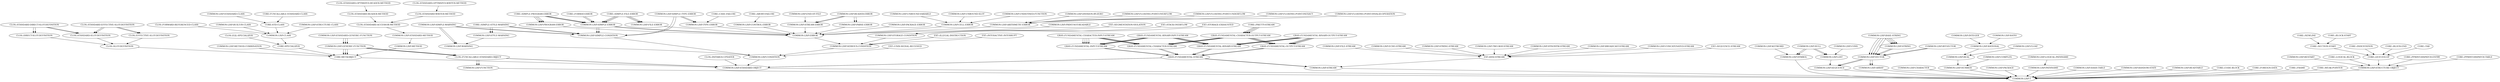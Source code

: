 digraph {
subgraph {
"CLOS::STANDARD-DIRECT-SLOT-DEFINITION" -> "CLOS::STANDARD-SLOT-DEFINITION";
"CLOS::STANDARD-DIRECT-SLOT-DEFINITION" -> "CLOS::DIRECT-SLOT-DEFINITION";
"CLOS::STANDARD-EFFECTIVE-SLOT-DEFINITION" -> "CLOS::STANDARD-SLOT-DEFINITION";
"CLOS::STANDARD-EFFECTIVE-SLOT-DEFINITION" -> "CLOS::EFFECTIVE-SLOT-DEFINITION";
"CLOS::STANDARD-SLOT-DEFINITION" -> "CLOS::SLOT-DEFINITION";
"CLOS::STANDARD-DIRECT-SLOT-DEFINITION" -> "CLOS::STANDARD-SLOT-DEFINITION";
"CLOS::STANDARD-DIRECT-SLOT-DEFINITION" -> "CLOS::DIRECT-SLOT-DEFINITION";
"CLOS::DIRECT-SLOT-DEFINITION" -> "CLOS::SLOT-DEFINITION";
"CLOS::STANDARD-EFFECTIVE-SLOT-DEFINITION" -> "CLOS::STANDARD-SLOT-DEFINITION";
"CLOS::STANDARD-EFFECTIVE-SLOT-DEFINITION" -> "CLOS::EFFECTIVE-SLOT-DEFINITION";
"CLOS::EFFECTIVE-SLOT-DEFINITION" -> "CLOS::SLOT-DEFINITION";
"CLOS::SLOT-DEFINITION" -> "CORE:METAOBJECT";
"COMMON-LISP:METHOD-COMBINATION" -> "CORE:METAOBJECT";
"CLOS::EQL-SPECIALIZER" -> "CORE:SPECIALIZER";
"CLOS::FORWARD-REFERENCED-CLASS" -> "COMMON-LISP:CLASS";
"COMMON-LISP:BUILT-IN-CLASS" -> "COMMON-LISP:CLASS";
"COMMON-LISP:STANDARD-CLASS" -> "CORE:STD-CLASS";
"CORE:FUNCALLABLE-STANDARD-CLASS" -> "CORE:STD-CLASS";
"CORE:STD-CLASS" -> "COMMON-LISP:CLASS";
"COMMON-LISP:STRUCTURE-CLASS" -> "COMMON-LISP:CLASS";
"COMMON-LISP:CLASS" -> "CORE:SPECIALIZER";
"CORE:SPECIALIZER" -> "CORE:METAOBJECT";
"COMMON-LISP:STANDARD-GENERIC-FUNCTION" -> "COMMON-LISP:GENERIC-FUNCTION";
"COMMON-LISP:GENERIC-FUNCTION" -> "CORE:METAOBJECT";
"COMMON-LISP:GENERIC-FUNCTION" -> "CLOS::FUNCALLABLE-STANDARD-OBJECT";
"CLOS::STANDARD-OPTIMIZED-READER-METHOD" -> "CLOS::STANDARD-READER-METHOD";
"CLOS::STANDARD-READER-METHOD" -> "CLOS::STANDARD-ACCESSOR-METHOD";
"CLOS::STANDARD-OPTIMIZED-WRITER-METHOD" -> "CLOS::STANDARD-WRITER-METHOD";
"CLOS::STANDARD-WRITER-METHOD" -> "CLOS::STANDARD-ACCESSOR-METHOD";
"CLOS::STANDARD-ACCESSOR-METHOD" -> "COMMON-LISP:STANDARD-METHOD";
"COMMON-LISP:STANDARD-METHOD" -> "COMMON-LISP:METHOD";
"COMMON-LISP:METHOD" -> "CORE:METAOBJECT";
"CORE:METAOBJECT" -> "COMMON-LISP:STANDARD-OBJECT";
"COMMON-LISP:STANDARD-GENERIC-FUNCTION" -> "COMMON-LISP:GENERIC-FUNCTION";
"COMMON-LISP:GENERIC-FUNCTION" -> "CORE:METAOBJECT";
"COMMON-LISP:GENERIC-FUNCTION" -> "CLOS::FUNCALLABLE-STANDARD-OBJECT";
"CLOS::FUNCALLABLE-STANDARD-OBJECT" -> "COMMON-LISP:STANDARD-OBJECT";
"CLOS::FUNCALLABLE-STANDARD-OBJECT" -> "COMMON-LISP:FUNCTION";
"CLOS::INITARGS-UPDATER" -> "COMMON-LISP:STANDARD-OBJECT";
"COMMON-LISP:SIMPLE-WARNING" -> "COMMON-LISP:SIMPLE-CONDITION";
"COMMON-LISP:SIMPLE-WARNING" -> "COMMON-LISP:WARNING";
"CORE::SIMPLE-STYLE-WARNING" -> "COMMON-LISP:STYLE-WARNING";
"CORE::SIMPLE-STYLE-WARNING" -> "COMMON-LISP:SIMPLE-CONDITION";
"COMMON-LISP:STYLE-WARNING" -> "COMMON-LISP:WARNING";
"COMMON-LISP:WARNING" -> "COMMON-LISP:CONDITION";
"CORE::FORMAT-ERROR" -> "COMMON-LISP:SIMPLE-ERROR";
"CORE::SIMPLE-PROGRAM-ERROR" -> "COMMON-LISP:SIMPLE-ERROR";
"CORE::SIMPLE-PROGRAM-ERROR" -> "COMMON-LISP:PROGRAM-ERROR";
"CORE::SIMPLE-FILE-ERROR" -> "COMMON-LISP:SIMPLE-ERROR";
"CORE::SIMPLE-FILE-ERROR" -> "COMMON-LISP:FILE-ERROR";
"COMMON-LISP:SIMPLE-ERROR" -> "COMMON-LISP:SIMPLE-CONDITION";
"COMMON-LISP:SIMPLE-ERROR" -> "COMMON-LISP:ERROR";
"COMMON-LISP:SIMPLE-TYPE-ERROR" -> "COMMON-LISP:SIMPLE-CONDITION";
"COMMON-LISP:SIMPLE-TYPE-ERROR" -> "COMMON-LISP:TYPE-ERROR";
"CORE::CASE-FAILURE" -> "COMMON-LISP:TYPE-ERROR";
"COMMON-LISP:TYPE-ERROR" -> "COMMON-LISP:ERROR";
"CORE::SIMPLE-PROGRAM-ERROR" -> "COMMON-LISP:SIMPLE-ERROR";
"CORE::SIMPLE-PROGRAM-ERROR" -> "COMMON-LISP:PROGRAM-ERROR";
"COMMON-LISP:PROGRAM-ERROR" -> "COMMON-LISP:ERROR";
"CORE::ABORT-FAILURE" -> "COMMON-LISP:CONTROL-ERROR";
"COMMON-LISP:CONTROL-ERROR" -> "COMMON-LISP:ERROR";
"COMMON-LISP:END-OF-FILE" -> "COMMON-LISP:STREAM-ERROR";
"COMMON-LISP:READER-ERROR" -> "COMMON-LISP:PARSE-ERROR";
"COMMON-LISP:READER-ERROR" -> "COMMON-LISP:STREAM-ERROR";
"COMMON-LISP:STREAM-ERROR" -> "COMMON-LISP:ERROR";
"CORE::SIMPLE-FILE-ERROR" -> "COMMON-LISP:SIMPLE-ERROR";
"CORE::SIMPLE-FILE-ERROR" -> "COMMON-LISP:FILE-ERROR";
"COMMON-LISP:FILE-ERROR" -> "COMMON-LISP:ERROR";
"COMMON-LISP:PACKAGE-ERROR" -> "COMMON-LISP:ERROR";
"COMMON-LISP:UNBOUND-VARIABLE" -> "COMMON-LISP:CELL-ERROR";
"COMMON-LISP:UNBOUND-SLOT" -> "COMMON-LISP:CELL-ERROR";
"COMMON-LISP:UNDEFINED-FUNCTION" -> "COMMON-LISP:CELL-ERROR";
"COMMON-LISP:CELL-ERROR" -> "COMMON-LISP:ERROR";
"COMMON-LISP:DIVISION-BY-ZERO" -> "COMMON-LISP:ARITHMETIC-ERROR";
"COMMON-LISP:FLOATING-POINT-OVERFLOW" -> "COMMON-LISP:ARITHMETIC-ERROR";
"COMMON-LISP:FLOATING-POINT-UNDERFLOW" -> "COMMON-LISP:ARITHMETIC-ERROR";
"COMMON-LISP:FLOATING-POINT-INEXACT" -> "COMMON-LISP:ARITHMETIC-ERROR";
"COMMON-LISP:FLOATING-POINT-INVALID-OPERATION" -> "COMMON-LISP:ARITHMETIC-ERROR";
"COMMON-LISP:ARITHMETIC-ERROR" -> "COMMON-LISP:ERROR";
"COMMON-LISP:PRINT-NOT-READABLE" -> "COMMON-LISP:ERROR";
"COMMON-LISP:READER-ERROR" -> "COMMON-LISP:PARSE-ERROR";
"COMMON-LISP:READER-ERROR" -> "COMMON-LISP:STREAM-ERROR";
"COMMON-LISP:PARSE-ERROR" -> "COMMON-LISP:ERROR";
"COMMON-LISP:ERROR" -> "COMMON-LISP:SERIOUS-CONDITION";
"EXT::SEGMENTATION-VIOLATION" -> "COMMON-LISP:STORAGE-CONDITION";
"EXT::STACK-OVERFLOW" -> "COMMON-LISP:STORAGE-CONDITION";
"EXT::STORAGE-EXHAUSTED" -> "COMMON-LISP:STORAGE-CONDITION";
"COMMON-LISP:STORAGE-CONDITION" -> "COMMON-LISP:SERIOUS-CONDITION";
"EXT::ILLEGAL-INSTRUCTION" -> "COMMON-LISP:SERIOUS-CONDITION";
"EXT::INTERACTIVE-INTERRUPT" -> "COMMON-LISP:SERIOUS-CONDITION";
"COMMON-LISP:SERIOUS-CONDITION" -> "COMMON-LISP:CONDITION";
"COMMON-LISP:SIMPLE-WARNING" -> "COMMON-LISP:SIMPLE-CONDITION";
"COMMON-LISP:SIMPLE-WARNING" -> "COMMON-LISP:WARNING";
"CORE::SIMPLE-STYLE-WARNING" -> "COMMON-LISP:STYLE-WARNING";
"CORE::SIMPLE-STYLE-WARNING" -> "COMMON-LISP:SIMPLE-CONDITION";
"CORE::FORMAT-ERROR" -> "COMMON-LISP:SIMPLE-ERROR";
"CORE::SIMPLE-PROGRAM-ERROR" -> "COMMON-LISP:SIMPLE-ERROR";
"CORE::SIMPLE-PROGRAM-ERROR" -> "COMMON-LISP:PROGRAM-ERROR";
"CORE::SIMPLE-FILE-ERROR" -> "COMMON-LISP:SIMPLE-ERROR";
"CORE::SIMPLE-FILE-ERROR" -> "COMMON-LISP:FILE-ERROR";
"COMMON-LISP:SIMPLE-ERROR" -> "COMMON-LISP:SIMPLE-CONDITION";
"COMMON-LISP:SIMPLE-ERROR" -> "COMMON-LISP:ERROR";
"COMMON-LISP:SIMPLE-TYPE-ERROR" -> "COMMON-LISP:SIMPLE-CONDITION";
"COMMON-LISP:SIMPLE-TYPE-ERROR" -> "COMMON-LISP:TYPE-ERROR";
"COMMON-LISP:SIMPLE-CONDITION" -> "COMMON-LISP:CONDITION";
"EXT::UNIX-SIGNAL-RECEIVED" -> "COMMON-LISP:CONDITION";
"COMMON-LISP:CONDITION" -> "COMMON-LISP:STANDARD-OBJECT";
"GRAY::FUNDAMENTAL-CHARACTER-INPUT-STREAM" -> "GRAY::FUNDAMENTAL-INPUT-STREAM";
"GRAY::FUNDAMENTAL-CHARACTER-INPUT-STREAM" -> "GRAY::FUNDAMENTAL-CHARACTER-STREAM";
"GRAY::FUNDAMENTAL-BINARY-INPUT-STREAM" -> "GRAY::FUNDAMENTAL-INPUT-STREAM";
"GRAY::FUNDAMENTAL-BINARY-INPUT-STREAM" -> "GRAY::FUNDAMENTAL-BINARY-STREAM";
"GRAY::FUNDAMENTAL-INPUT-STREAM" -> "GRAY::FUNDAMENTAL-STREAM";
"CORE::PRETTY-STREAM" -> "GRAY::FUNDAMENTAL-CHARACTER-OUTPUT-STREAM";
"GRAY::FUNDAMENTAL-CHARACTER-OUTPUT-STREAM" -> "GRAY::FUNDAMENTAL-OUTPUT-STREAM";
"GRAY::FUNDAMENTAL-CHARACTER-OUTPUT-STREAM" -> "GRAY::FUNDAMENTAL-CHARACTER-STREAM";
"GRAY::FUNDAMENTAL-BINARY-OUTPUT-STREAM" -> "GRAY::FUNDAMENTAL-OUTPUT-STREAM";
"GRAY::FUNDAMENTAL-BINARY-OUTPUT-STREAM" -> "GRAY::FUNDAMENTAL-BINARY-STREAM";
"GRAY::FUNDAMENTAL-OUTPUT-STREAM" -> "GRAY::FUNDAMENTAL-STREAM";
"GRAY::FUNDAMENTAL-CHARACTER-INPUT-STREAM" -> "GRAY::FUNDAMENTAL-INPUT-STREAM";
"GRAY::FUNDAMENTAL-CHARACTER-INPUT-STREAM" -> "GRAY::FUNDAMENTAL-CHARACTER-STREAM";
"CORE::PRETTY-STREAM" -> "GRAY::FUNDAMENTAL-CHARACTER-OUTPUT-STREAM";
"GRAY::FUNDAMENTAL-CHARACTER-OUTPUT-STREAM" -> "GRAY::FUNDAMENTAL-OUTPUT-STREAM";
"GRAY::FUNDAMENTAL-CHARACTER-OUTPUT-STREAM" -> "GRAY::FUNDAMENTAL-CHARACTER-STREAM";
"GRAY::FUNDAMENTAL-CHARACTER-STREAM" -> "GRAY::FUNDAMENTAL-STREAM";
"GRAY::FUNDAMENTAL-BINARY-INPUT-STREAM" -> "GRAY::FUNDAMENTAL-INPUT-STREAM";
"GRAY::FUNDAMENTAL-BINARY-INPUT-STREAM" -> "GRAY::FUNDAMENTAL-BINARY-STREAM";
"GRAY::FUNDAMENTAL-BINARY-OUTPUT-STREAM" -> "GRAY::FUNDAMENTAL-OUTPUT-STREAM";
"GRAY::FUNDAMENTAL-BINARY-OUTPUT-STREAM" -> "GRAY::FUNDAMENTAL-BINARY-STREAM";
"GRAY::FUNDAMENTAL-BINARY-STREAM" -> "GRAY::FUNDAMENTAL-STREAM";
"GRAY::FUNDAMENTAL-STREAM" -> "COMMON-LISP:STANDARD-OBJECT";
"GRAY::FUNDAMENTAL-STREAM" -> "COMMON-LISP:STREAM";
"COMMON-LISP:STANDARD-OBJECT" -> "COMMON-LISP:T";
}
subgraph {
"COMMON-LISP:CONS" -> "COMMON-LISP:LIST";
"COMMON-LISP:NULL" -> "COMMON-LISP:SYMBOL";
"COMMON-LISP:NULL" -> "COMMON-LISP:LIST";
"COMMON-LISP:LIST" -> "COMMON-LISP:SEQUENCE";
"COMMON-LISP:BASE-STRING" -> "COMMON-LISP:STRING";
"COMMON-LISP:BASE-STRING" -> "COMMON-LISP:VECTOR";
"COMMON-LISP:STRING" -> "COMMON-LISP:VECTOR";
"COMMON-LISP:BASE-STRING" -> "COMMON-LISP:STRING";
"COMMON-LISP:BASE-STRING" -> "COMMON-LISP:VECTOR";
"COMMON-LISP:BIT-VECTOR" -> "COMMON-LISP:VECTOR";
"COMMON-LISP:VECTOR" -> "COMMON-LISP:ARRAY";
"COMMON-LISP:VECTOR" -> "COMMON-LISP:SEQUENCE";
"COMMON-LISP:SEQUENCE" -> "COMMON-LISP:T";
}
subgraph {
"COMMON-LISP:BASE-STRING" -> "COMMON-LISP:STRING";
"COMMON-LISP:BASE-STRING" -> "COMMON-LISP:VECTOR";
"COMMON-LISP:STRING" -> "COMMON-LISP:VECTOR";
"COMMON-LISP:BASE-STRING" -> "COMMON-LISP:STRING";
"COMMON-LISP:BASE-STRING" -> "COMMON-LISP:VECTOR";
"COMMON-LISP:BIT-VECTOR" -> "COMMON-LISP:VECTOR";
"COMMON-LISP:VECTOR" -> "COMMON-LISP:ARRAY";
"COMMON-LISP:VECTOR" -> "COMMON-LISP:SEQUENCE";
"COMMON-LISP:ARRAY" -> "COMMON-LISP:T";
}
subgraph {
"COMMON-LISP:FILE-STREAM" -> "EXT:ANSI-STREAM";
"COMMON-LISP:ECHO-STREAM" -> "EXT:ANSI-STREAM";
"COMMON-LISP:STRING-STREAM" -> "EXT:ANSI-STREAM";
"COMMON-LISP:TWO-WAY-STREAM" -> "EXT:ANSI-STREAM";
"COMMON-LISP:SYNONYM-STREAM" -> "EXT:ANSI-STREAM";
"COMMON-LISP:BROADCAST-STREAM" -> "EXT:ANSI-STREAM";
"COMMON-LISP:CONCATENATED-STREAM" -> "EXT:ANSI-STREAM";
"EXT::SEQUENCE-STREAM" -> "EXT:ANSI-STREAM";
"EXT:ANSI-STREAM" -> "COMMON-LISP:STREAM";
"GRAY::FUNDAMENTAL-CHARACTER-INPUT-STREAM" -> "GRAY::FUNDAMENTAL-INPUT-STREAM";
"GRAY::FUNDAMENTAL-CHARACTER-INPUT-STREAM" -> "GRAY::FUNDAMENTAL-CHARACTER-STREAM";
"GRAY::FUNDAMENTAL-BINARY-INPUT-STREAM" -> "GRAY::FUNDAMENTAL-INPUT-STREAM";
"GRAY::FUNDAMENTAL-BINARY-INPUT-STREAM" -> "GRAY::FUNDAMENTAL-BINARY-STREAM";
"GRAY::FUNDAMENTAL-INPUT-STREAM" -> "GRAY::FUNDAMENTAL-STREAM";
"CORE::PRETTY-STREAM" -> "GRAY::FUNDAMENTAL-CHARACTER-OUTPUT-STREAM";
"GRAY::FUNDAMENTAL-CHARACTER-OUTPUT-STREAM" -> "GRAY::FUNDAMENTAL-OUTPUT-STREAM";
"GRAY::FUNDAMENTAL-CHARACTER-OUTPUT-STREAM" -> "GRAY::FUNDAMENTAL-CHARACTER-STREAM";
"GRAY::FUNDAMENTAL-BINARY-OUTPUT-STREAM" -> "GRAY::FUNDAMENTAL-OUTPUT-STREAM";
"GRAY::FUNDAMENTAL-BINARY-OUTPUT-STREAM" -> "GRAY::FUNDAMENTAL-BINARY-STREAM";
"GRAY::FUNDAMENTAL-OUTPUT-STREAM" -> "GRAY::FUNDAMENTAL-STREAM";
"GRAY::FUNDAMENTAL-CHARACTER-INPUT-STREAM" -> "GRAY::FUNDAMENTAL-INPUT-STREAM";
"GRAY::FUNDAMENTAL-CHARACTER-INPUT-STREAM" -> "GRAY::FUNDAMENTAL-CHARACTER-STREAM";
"CORE::PRETTY-STREAM" -> "GRAY::FUNDAMENTAL-CHARACTER-OUTPUT-STREAM";
"GRAY::FUNDAMENTAL-CHARACTER-OUTPUT-STREAM" -> "GRAY::FUNDAMENTAL-OUTPUT-STREAM";
"GRAY::FUNDAMENTAL-CHARACTER-OUTPUT-STREAM" -> "GRAY::FUNDAMENTAL-CHARACTER-STREAM";
"GRAY::FUNDAMENTAL-CHARACTER-STREAM" -> "GRAY::FUNDAMENTAL-STREAM";
"GRAY::FUNDAMENTAL-BINARY-INPUT-STREAM" -> "GRAY::FUNDAMENTAL-INPUT-STREAM";
"GRAY::FUNDAMENTAL-BINARY-INPUT-STREAM" -> "GRAY::FUNDAMENTAL-BINARY-STREAM";
"GRAY::FUNDAMENTAL-BINARY-OUTPUT-STREAM" -> "GRAY::FUNDAMENTAL-OUTPUT-STREAM";
"GRAY::FUNDAMENTAL-BINARY-OUTPUT-STREAM" -> "GRAY::FUNDAMENTAL-BINARY-STREAM";
"GRAY::FUNDAMENTAL-BINARY-STREAM" -> "GRAY::FUNDAMENTAL-STREAM";
"GRAY::FUNDAMENTAL-STREAM" -> "COMMON-LISP:STANDARD-OBJECT";
"GRAY::FUNDAMENTAL-STREAM" -> "COMMON-LISP:STREAM";
"COMMON-LISP:STREAM" -> "COMMON-LISP:T";
}
subgraph {
"COMMON-LISP:CHARACTER" -> "COMMON-LISP:T";
}
subgraph {
"COMMON-LISP:INTEGER" -> "COMMON-LISP:RATIONAL";
"COMMON-LISP:RATIO" -> "COMMON-LISP:RATIONAL";
"COMMON-LISP:RATIONAL" -> "COMMON-LISP:REAL";
"COMMON-LISP:FLOAT" -> "COMMON-LISP:REAL";
"COMMON-LISP:REAL" -> "COMMON-LISP:NUMBER";
"COMMON-LISP:COMPLEX" -> "COMMON-LISP:NUMBER";
"COMMON-LISP:NUMBER" -> "COMMON-LISP:T";
}
subgraph {
"COMMON-LISP:NULL" -> "COMMON-LISP:SYMBOL";
"COMMON-LISP:NULL" -> "COMMON-LISP:LIST";
"COMMON-LISP:KEYWORD" -> "COMMON-LISP:SYMBOL";
"COMMON-LISP:SYMBOL" -> "COMMON-LISP:T";
}
subgraph {
"COMMON-LISP:PACKAGE" -> "COMMON-LISP:T";
}
subgraph {
"COMMON-LISP:STANDARD-GENERIC-FUNCTION" -> "COMMON-LISP:GENERIC-FUNCTION";
"COMMON-LISP:GENERIC-FUNCTION" -> "CORE:METAOBJECT";
"COMMON-LISP:GENERIC-FUNCTION" -> "CLOS::FUNCALLABLE-STANDARD-OBJECT";
"CLOS::FUNCALLABLE-STANDARD-OBJECT" -> "COMMON-LISP:STANDARD-OBJECT";
"CLOS::FUNCALLABLE-STANDARD-OBJECT" -> "COMMON-LISP:FUNCTION";
"COMMON-LISP:FUNCTION" -> "COMMON-LISP:T";
}
subgraph {
"COMMON-LISP:LOGICAL-PATHNAME" -> "COMMON-LISP:PATHNAME";
"COMMON-LISP:PATHNAME" -> "COMMON-LISP:T";
}
subgraph {
"COMMON-LISP:HASH-TABLE" -> "COMMON-LISP:T";
}
subgraph {
"COMMON-LISP:RANDOM-STATE" -> "COMMON-LISP:T";
}
subgraph {
"COMMON-LISP:READTABLE" -> "COMMON-LISP:T";
}
subgraph {
"CORE::CODE-BLOCK" -> "COMMON-LISP:T";
}
subgraph {
"CORE::FOREIGN-DATA" -> "COMMON-LISP:T";
}
subgraph {
"CORE::FRAME" -> "COMMON-LISP:T";
}
subgraph {
"CORE::WEAK-POINTER" -> "COMMON-LISP:T";
}
subgraph {
"COMMON-LISP:RESTART" -> "COMMON-LISP:STRUCTURE-OBJECT";
"CORE::LOGICAL-BLOCK" -> "COMMON-LISP:STRUCTURE-OBJECT";
"CORE::NEWLINE" -> "CORE::SECTION-START";
"CORE::BLOCK-START" -> "CORE::SECTION-START";
"CORE::SECTION-START" -> "CORE::QUEUED-OP";
"CORE::INDENTATION" -> "CORE::QUEUED-OP";
"CORE::BLOCK-END" -> "CORE::QUEUED-OP";
"CORE::TAB" -> "CORE::QUEUED-OP";
"CORE::QUEUED-OP" -> "COMMON-LISP:STRUCTURE-OBJECT";
"CORE::PPRINT-DISPATCH-ENTRY" -> "COMMON-LISP:STRUCTURE-OBJECT";
"CORE::PPRINT-DISPATCH-TABLE" -> "COMMON-LISP:STRUCTURE-OBJECT";
"COMMON-LISP:STRUCTURE-OBJECT" -> "COMMON-LISP:T";
}
}
